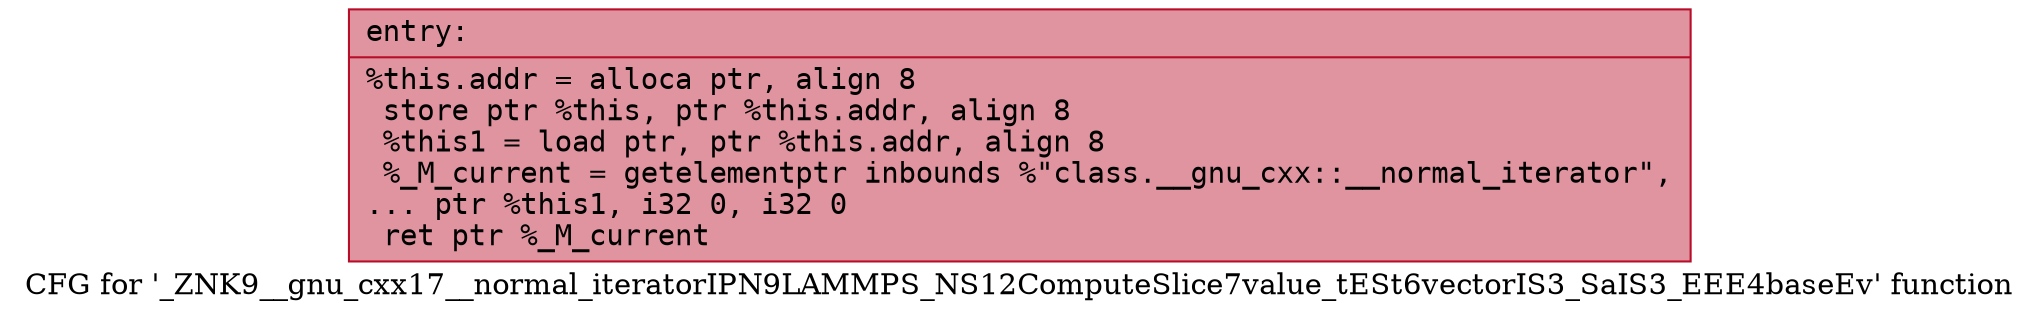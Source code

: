 digraph "CFG for '_ZNK9__gnu_cxx17__normal_iteratorIPN9LAMMPS_NS12ComputeSlice7value_tESt6vectorIS3_SaIS3_EEE4baseEv' function" {
	label="CFG for '_ZNK9__gnu_cxx17__normal_iteratorIPN9LAMMPS_NS12ComputeSlice7value_tESt6vectorIS3_SaIS3_EEE4baseEv' function";

	Node0x558104791280 [shape=record,color="#b70d28ff", style=filled, fillcolor="#b70d2870" fontname="Courier",label="{entry:\l|  %this.addr = alloca ptr, align 8\l  store ptr %this, ptr %this.addr, align 8\l  %this1 = load ptr, ptr %this.addr, align 8\l  %_M_current = getelementptr inbounds %\"class.__gnu_cxx::__normal_iterator\",\l... ptr %this1, i32 0, i32 0\l  ret ptr %_M_current\l}"];
}
